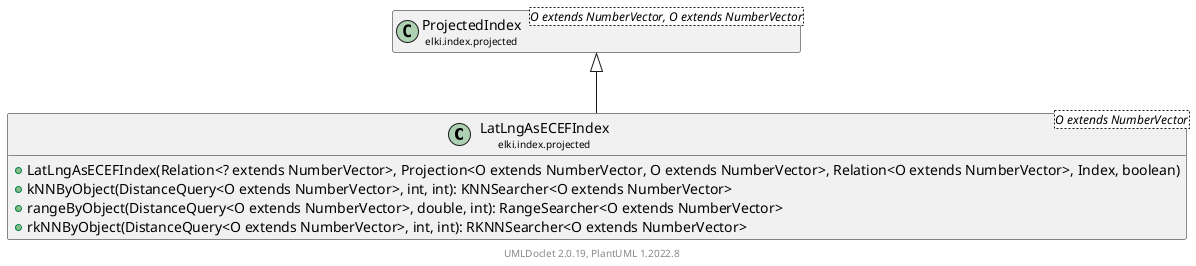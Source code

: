 @startuml
    remove .*\.(Instance|Par|Parameterizer|Factory)$
    set namespaceSeparator none
    hide empty fields
    hide empty methods

    class "<size:14>LatLngAsECEFIndex\n<size:10>elki.index.projected" as elki.index.projected.LatLngAsECEFIndex<O extends NumberVector> [[LatLngAsECEFIndex.html]] {
        +LatLngAsECEFIndex(Relation<? extends NumberVector>, Projection<O extends NumberVector, O extends NumberVector>, Relation<O extends NumberVector>, Index, boolean)
        +kNNByObject(DistanceQuery<O extends NumberVector>, int, int): KNNSearcher<O extends NumberVector>
        +rangeByObject(DistanceQuery<O extends NumberVector>, double, int): RangeSearcher<O extends NumberVector>
        +rkNNByObject(DistanceQuery<O extends NumberVector>, int, int): RKNNSearcher<O extends NumberVector>
    }

    class "<size:14>ProjectedIndex\n<size:10>elki.index.projected" as elki.index.projected.ProjectedIndex<O extends NumberVector, O extends NumberVector> [[ProjectedIndex.html]]
    class "<size:14>LatLngAsECEFIndex.Factory\n<size:10>elki.index.projected" as elki.index.projected.LatLngAsECEFIndex.Factory<O extends NumberVector> [[LatLngAsECEFIndex.Factory.html]]

    elki.index.projected.ProjectedIndex <|-- elki.index.projected.LatLngAsECEFIndex
    elki.index.projected.LatLngAsECEFIndex +-- elki.index.projected.LatLngAsECEFIndex.Factory

    center footer UMLDoclet 2.0.19, PlantUML 1.2022.8
@enduml
